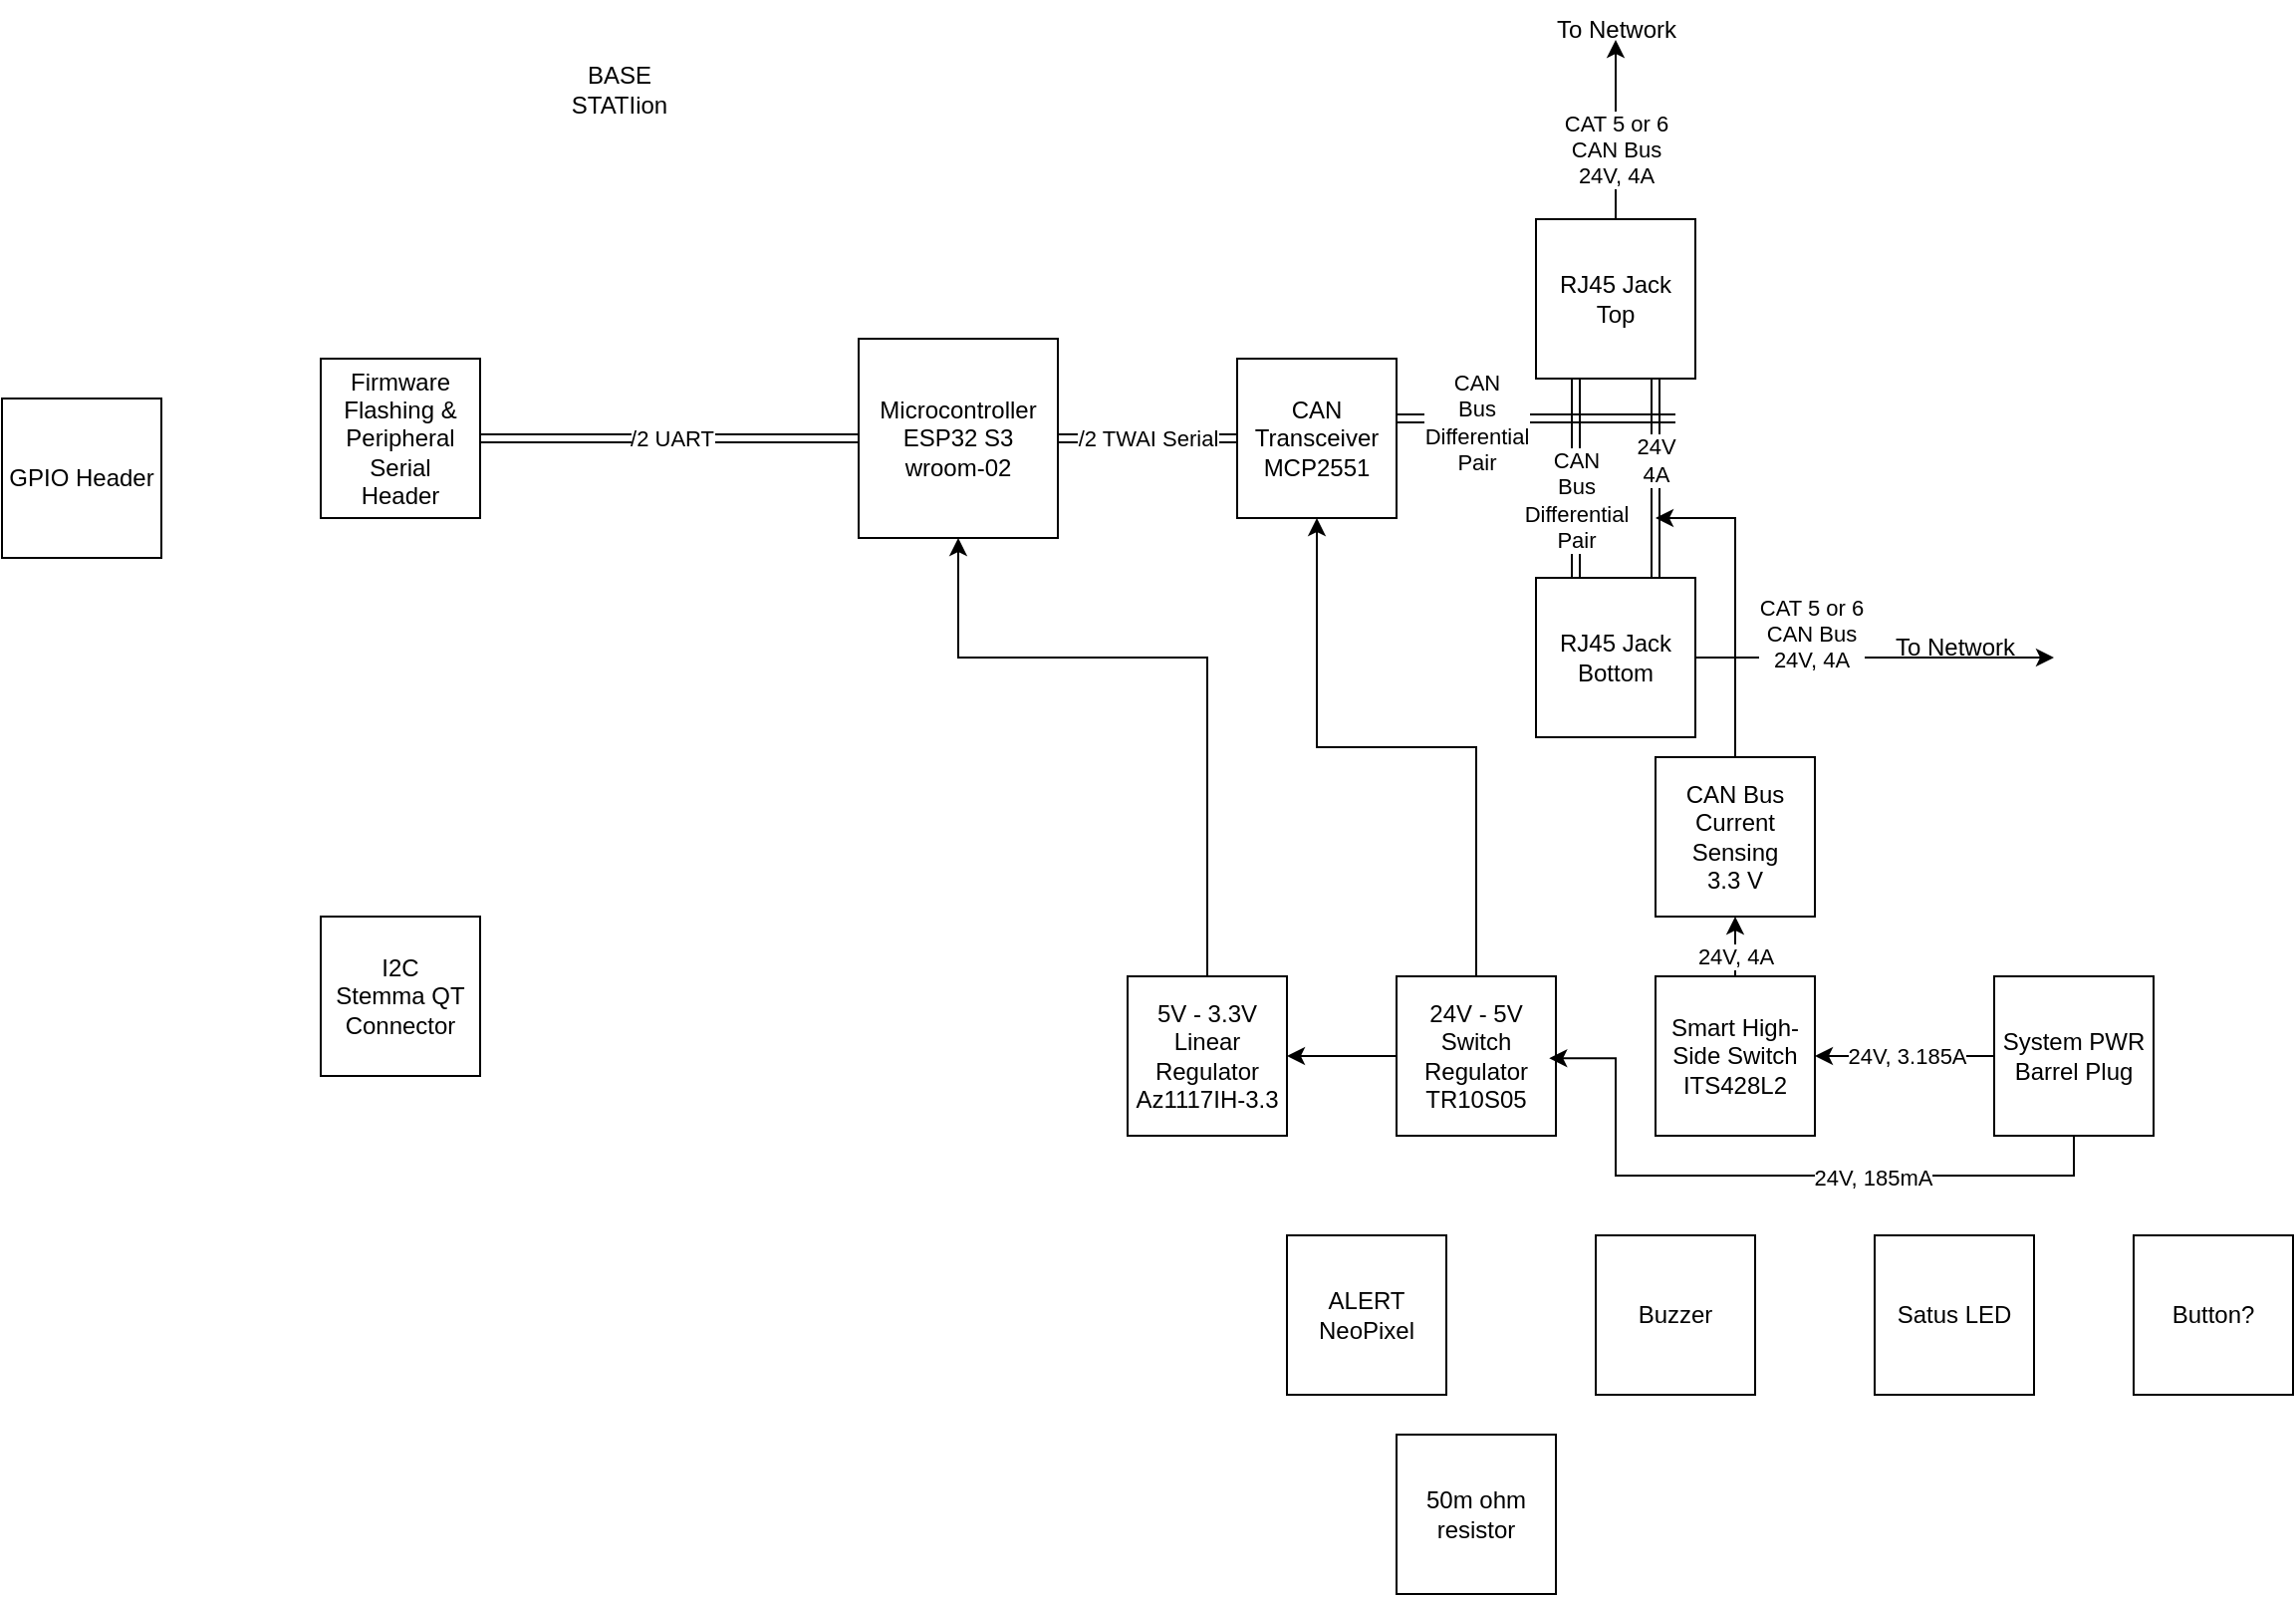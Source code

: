 <mxfile version="24.7.17">
  <diagram name="Page-1" id="OL-ri_v8O1SVaGKDePar">
    <mxGraphModel dx="1380" dy="375" grid="1" gridSize="10" guides="1" tooltips="1" connect="1" arrows="1" fold="1" page="1" pageScale="1" pageWidth="850" pageHeight="1100" math="0" shadow="0">
      <root>
        <mxCell id="0" />
        <mxCell id="1" parent="0" />
        <mxCell id="XrycKpvrp2F0hZC2AMQf-25" style="edgeStyle=orthogonalEdgeStyle;rounded=0;orthogonalLoop=1;jettySize=auto;html=1;shape=link;" parent="1" source="XrycKpvrp2F0hZC2AMQf-17" edge="1">
          <mxGeometry relative="1" as="geometry">
            <mxPoint x="390" y="280" as="targetPoint" />
            <Array as="points">
              <mxPoint x="390" y="280" />
            </Array>
          </mxGeometry>
        </mxCell>
        <mxCell id="XrycKpvrp2F0hZC2AMQf-51" value="CAN&lt;div&gt;Bus&lt;/div&gt;&lt;div&gt;Differential&lt;br&gt;&lt;/div&gt;&lt;div&gt;Pair&lt;/div&gt;" style="edgeLabel;html=1;align=center;verticalAlign=middle;resizable=0;points=[];" parent="XrycKpvrp2F0hZC2AMQf-25" vertex="1" connectable="0">
          <mxGeometry x="-0.29" y="-2" relative="1" as="geometry">
            <mxPoint x="-10" as="offset" />
          </mxGeometry>
        </mxCell>
        <mxCell id="oyfi-5hGYGsT8HOiiuwC-3" style="edgeStyle=orthogonalEdgeStyle;rounded=0;orthogonalLoop=1;jettySize=auto;html=1;exitX=0.25;exitY=1;exitDx=0;exitDy=0;entryX=0.25;entryY=0;entryDx=0;entryDy=0;shape=link;" parent="1" source="oyfi-5hGYGsT8HOiiuwC-1" target="oyfi-5hGYGsT8HOiiuwC-2" edge="1">
          <mxGeometry relative="1" as="geometry" />
        </mxCell>
        <mxCell id="oyfi-5hGYGsT8HOiiuwC-4" value="CAN&lt;div&gt;Bus&lt;/div&gt;&lt;div&gt;Differential&lt;br&gt;&lt;/div&gt;&lt;div&gt;Pair&lt;/div&gt;" style="edgeLabel;html=1;align=center;verticalAlign=middle;resizable=0;points=[];" parent="oyfi-5hGYGsT8HOiiuwC-3" vertex="1" connectable="0">
          <mxGeometry x="-0.15" y="-2" relative="1" as="geometry">
            <mxPoint x="2" y="18" as="offset" />
          </mxGeometry>
        </mxCell>
        <mxCell id="oyfi-5hGYGsT8HOiiuwC-5" style="edgeStyle=orthogonalEdgeStyle;rounded=0;orthogonalLoop=1;jettySize=auto;html=1;exitX=0.75;exitY=1;exitDx=0;exitDy=0;entryX=0.75;entryY=0;entryDx=0;entryDy=0;shape=link;" parent="1" source="oyfi-5hGYGsT8HOiiuwC-1" target="oyfi-5hGYGsT8HOiiuwC-2" edge="1">
          <mxGeometry relative="1" as="geometry" />
        </mxCell>
        <mxCell id="oyfi-5hGYGsT8HOiiuwC-6" value="24V&lt;div&gt;4A&lt;/div&gt;" style="edgeLabel;html=1;align=center;verticalAlign=middle;resizable=0;points=[];" parent="oyfi-5hGYGsT8HOiiuwC-5" vertex="1" connectable="0">
          <mxGeometry x="-0.293" relative="1" as="geometry">
            <mxPoint y="5" as="offset" />
          </mxGeometry>
        </mxCell>
        <mxCell id="XrycKpvrp2F0hZC2AMQf-7" style="edgeStyle=orthogonalEdgeStyle;rounded=0;orthogonalLoop=1;jettySize=auto;html=1;" parent="1" source="oyfi-5hGYGsT8HOiiuwC-1" edge="1">
          <mxGeometry relative="1" as="geometry">
            <mxPoint x="360" y="90" as="targetPoint" />
          </mxGeometry>
        </mxCell>
        <mxCell id="XrycKpvrp2F0hZC2AMQf-9" value="CAT 5 or 6&lt;div&gt;CAN Bus&lt;/div&gt;&lt;div&gt;24V, 4A&lt;/div&gt;" style="edgeLabel;html=1;align=center;verticalAlign=middle;resizable=0;points=[];" parent="XrycKpvrp2F0hZC2AMQf-7" vertex="1" connectable="0">
          <mxGeometry x="-0.097" y="-1" relative="1" as="geometry">
            <mxPoint x="-1" y="6" as="offset" />
          </mxGeometry>
        </mxCell>
        <mxCell id="oyfi-5hGYGsT8HOiiuwC-1" value="RJ45 Jack&lt;div&gt;Top&lt;/div&gt;" style="whiteSpace=wrap;html=1;aspect=fixed;" parent="1" vertex="1">
          <mxGeometry x="320" y="180" width="80" height="80" as="geometry" />
        </mxCell>
        <mxCell id="XrycKpvrp2F0hZC2AMQf-13" style="edgeStyle=orthogonalEdgeStyle;rounded=0;orthogonalLoop=1;jettySize=auto;html=1;" parent="1" source="oyfi-5hGYGsT8HOiiuwC-2" edge="1">
          <mxGeometry relative="1" as="geometry">
            <mxPoint x="580" y="400" as="targetPoint" />
          </mxGeometry>
        </mxCell>
        <mxCell id="oyfi-5hGYGsT8HOiiuwC-2" value="RJ45 Jack&lt;div&gt;Bottom&lt;/div&gt;" style="whiteSpace=wrap;html=1;aspect=fixed;" parent="1" vertex="1">
          <mxGeometry x="320" y="360" width="80" height="80" as="geometry" />
        </mxCell>
        <mxCell id="XrycKpvrp2F0hZC2AMQf-8" value="To Network" style="text;html=1;align=center;verticalAlign=middle;resizable=0;points=[];autosize=1;strokeColor=none;fillColor=none;" parent="1" vertex="1">
          <mxGeometry x="320" y="70" width="80" height="30" as="geometry" />
        </mxCell>
        <mxCell id="XrycKpvrp2F0hZC2AMQf-14" value="To Network" style="text;html=1;align=center;verticalAlign=middle;resizable=0;points=[];autosize=1;strokeColor=none;fillColor=none;" parent="1" vertex="1">
          <mxGeometry x="490" y="380" width="80" height="30" as="geometry" />
        </mxCell>
        <mxCell id="XrycKpvrp2F0hZC2AMQf-15" value="CAT 5 or 6&lt;div&gt;CAN Bus&lt;/div&gt;&lt;div&gt;24V, 4A&lt;/div&gt;" style="edgeLabel;html=1;align=center;verticalAlign=middle;resizable=0;points=[];" parent="1" vertex="1" connectable="0">
          <mxGeometry x="460" y="380.002" as="geometry">
            <mxPoint x="-2" y="8" as="offset" />
          </mxGeometry>
        </mxCell>
        <mxCell id="XrycKpvrp2F0hZC2AMQf-21" style="edgeStyle=orthogonalEdgeStyle;rounded=0;orthogonalLoop=1;jettySize=auto;html=1;entryX=0;entryY=0.5;entryDx=0;entryDy=0;shape=link;" parent="1" source="XrycKpvrp2F0hZC2AMQf-16" target="XrycKpvrp2F0hZC2AMQf-17" edge="1">
          <mxGeometry relative="1" as="geometry" />
        </mxCell>
        <mxCell id="XrycKpvrp2F0hZC2AMQf-22" value="/2 TWAI Serial" style="edgeLabel;html=1;align=center;verticalAlign=middle;resizable=0;points=[];" parent="XrycKpvrp2F0hZC2AMQf-21" vertex="1" connectable="0">
          <mxGeometry x="0.193" relative="1" as="geometry">
            <mxPoint x="-9" as="offset" />
          </mxGeometry>
        </mxCell>
        <mxCell id="XrycKpvrp2F0hZC2AMQf-16" value="&lt;div&gt;Microcontroller&lt;/div&gt;ESP32 S3&lt;div&gt;wroom-02&lt;/div&gt;" style="whiteSpace=wrap;html=1;aspect=fixed;" parent="1" vertex="1">
          <mxGeometry x="-20" y="240" width="100" height="100" as="geometry" />
        </mxCell>
        <mxCell id="XrycKpvrp2F0hZC2AMQf-17" value="CAN Transceiver&lt;div&gt;MCP2551&lt;/div&gt;" style="whiteSpace=wrap;html=1;aspect=fixed;" parent="1" vertex="1">
          <mxGeometry x="170" y="250" width="80" height="80" as="geometry" />
        </mxCell>
        <mxCell id="ekSo-SWd0g9FvmDKu4Mh-13" style="edgeStyle=orthogonalEdgeStyle;rounded=0;orthogonalLoop=1;jettySize=auto;html=1;entryX=1;entryY=0.5;entryDx=0;entryDy=0;" edge="1" parent="1" source="XrycKpvrp2F0hZC2AMQf-26" target="XrycKpvrp2F0hZC2AMQf-32">
          <mxGeometry relative="1" as="geometry" />
        </mxCell>
        <mxCell id="ekSo-SWd0g9FvmDKu4Mh-14" style="edgeStyle=orthogonalEdgeStyle;rounded=0;orthogonalLoop=1;jettySize=auto;html=1;entryX=0.5;entryY=1;entryDx=0;entryDy=0;" edge="1" parent="1" source="XrycKpvrp2F0hZC2AMQf-26" target="XrycKpvrp2F0hZC2AMQf-17">
          <mxGeometry relative="1" as="geometry" />
        </mxCell>
        <mxCell id="XrycKpvrp2F0hZC2AMQf-26" value="24V - 5V&lt;div&gt;Switch Regulator&lt;/div&gt;&lt;div&gt;TR10S05&lt;/div&gt;" style="whiteSpace=wrap;html=1;aspect=fixed;" parent="1" vertex="1">
          <mxGeometry x="250" y="560" width="80" height="80" as="geometry" />
        </mxCell>
        <mxCell id="ekSo-SWd0g9FvmDKu4Mh-12" style="edgeStyle=orthogonalEdgeStyle;rounded=0;orthogonalLoop=1;jettySize=auto;html=1;entryX=0.5;entryY=1;entryDx=0;entryDy=0;" edge="1" parent="1" source="XrycKpvrp2F0hZC2AMQf-32" target="XrycKpvrp2F0hZC2AMQf-16">
          <mxGeometry relative="1" as="geometry">
            <Array as="points">
              <mxPoint x="155" y="400" />
              <mxPoint x="30" y="400" />
            </Array>
          </mxGeometry>
        </mxCell>
        <mxCell id="XrycKpvrp2F0hZC2AMQf-32" value="5V - 3.3V&lt;div&gt;Linear&lt;/div&gt;&lt;div&gt;Regulator&lt;/div&gt;&lt;div&gt;Az1117IH-3.3&lt;br&gt;&lt;/div&gt;" style="whiteSpace=wrap;html=1;aspect=fixed;" parent="1" vertex="1">
          <mxGeometry x="115" y="560" width="80" height="80" as="geometry" />
        </mxCell>
        <mxCell id="XrycKpvrp2F0hZC2AMQf-38" style="edgeStyle=orthogonalEdgeStyle;rounded=0;orthogonalLoop=1;jettySize=auto;html=1;entryX=0;entryY=0.5;entryDx=0;entryDy=0;shape=link;" parent="1" source="XrycKpvrp2F0hZC2AMQf-37" target="XrycKpvrp2F0hZC2AMQf-16" edge="1">
          <mxGeometry relative="1" as="geometry" />
        </mxCell>
        <mxCell id="XrycKpvrp2F0hZC2AMQf-39" value="/2 UART" style="edgeLabel;html=1;align=center;verticalAlign=middle;resizable=0;points=[];" parent="XrycKpvrp2F0hZC2AMQf-38" vertex="1" connectable="0">
          <mxGeometry x="0.006" relative="1" as="geometry">
            <mxPoint as="offset" />
          </mxGeometry>
        </mxCell>
        <mxCell id="XrycKpvrp2F0hZC2AMQf-37" value="&lt;div&gt;Firmware Flashing &amp;amp; Peripheral Serial&lt;/div&gt;&lt;div&gt;Header&lt;/div&gt;" style="whiteSpace=wrap;html=1;aspect=fixed;" parent="1" vertex="1">
          <mxGeometry x="-290" y="250" width="80" height="80" as="geometry" />
        </mxCell>
        <mxCell id="XrycKpvrp2F0hZC2AMQf-40" value="&lt;div&gt;GPIO Header&lt;/div&gt;" style="whiteSpace=wrap;html=1;aspect=fixed;" parent="1" vertex="1">
          <mxGeometry x="-450" y="270" width="80" height="80" as="geometry" />
        </mxCell>
        <mxCell id="XrycKpvrp2F0hZC2AMQf-52" value="&lt;div&gt;I2C&lt;/div&gt;&lt;div&gt;Stemma QT&lt;/div&gt;&lt;div&gt;Connector&lt;/div&gt;" style="whiteSpace=wrap;html=1;aspect=fixed;" parent="1" vertex="1">
          <mxGeometry x="-290" y="530" width="80" height="80" as="geometry" />
        </mxCell>
        <mxCell id="x0cvvJsSu27vA0oa_3h0-1" value="BASE STATIion" style="text;html=1;align=center;verticalAlign=middle;whiteSpace=wrap;rounded=0;" parent="1" vertex="1">
          <mxGeometry x="-170" y="100" width="60" height="30" as="geometry" />
        </mxCell>
        <mxCell id="HpbLE3dxOEh4a_S6CJni-1" value="ALERT&lt;div&gt;NeoPixel&lt;/div&gt;" style="whiteSpace=wrap;html=1;aspect=fixed;" parent="1" vertex="1">
          <mxGeometry x="195" y="690" width="80" height="80" as="geometry" />
        </mxCell>
        <mxCell id="HpbLE3dxOEh4a_S6CJni-2" value="Buzzer" style="whiteSpace=wrap;html=1;aspect=fixed;" parent="1" vertex="1">
          <mxGeometry x="350" y="690" width="80" height="80" as="geometry" />
        </mxCell>
        <mxCell id="HpbLE3dxOEh4a_S6CJni-3" value="Satus LED" style="whiteSpace=wrap;html=1;aspect=fixed;" parent="1" vertex="1">
          <mxGeometry x="490" y="690" width="80" height="80" as="geometry" />
        </mxCell>
        <mxCell id="ekSo-SWd0g9FvmDKu4Mh-1" style="edgeStyle=orthogonalEdgeStyle;rounded=0;orthogonalLoop=1;jettySize=auto;html=1;entryX=1;entryY=0.5;entryDx=0;entryDy=0;" edge="1" parent="1" source="HpbLE3dxOEh4a_S6CJni-8" target="fV9_LtwaisOyKF20sLS7-4">
          <mxGeometry relative="1" as="geometry" />
        </mxCell>
        <mxCell id="ekSo-SWd0g9FvmDKu4Mh-2" value="24V, 3.185A" style="edgeLabel;html=1;align=center;verticalAlign=middle;resizable=0;points=[];" vertex="1" connectable="0" parent="ekSo-SWd0g9FvmDKu4Mh-1">
          <mxGeometry x="0.203" relative="1" as="geometry">
            <mxPoint x="10" as="offset" />
          </mxGeometry>
        </mxCell>
        <mxCell id="HpbLE3dxOEh4a_S6CJni-8" value="System PWR Barrel Plug" style="whiteSpace=wrap;html=1;aspect=fixed;" parent="1" vertex="1">
          <mxGeometry x="550" y="560" width="80" height="80" as="geometry" />
        </mxCell>
        <mxCell id="ekSo-SWd0g9FvmDKu4Mh-5" style="edgeStyle=orthogonalEdgeStyle;rounded=0;orthogonalLoop=1;jettySize=auto;html=1;" edge="1" parent="1" source="HpbLE3dxOEh4a_S6CJni-10">
          <mxGeometry relative="1" as="geometry">
            <mxPoint x="380" y="330" as="targetPoint" />
            <Array as="points">
              <mxPoint x="420" y="330" />
            </Array>
          </mxGeometry>
        </mxCell>
        <mxCell id="HpbLE3dxOEh4a_S6CJni-10" value="CAN Bus Current Sensing&lt;div&gt;3.3 V&lt;/div&gt;" style="whiteSpace=wrap;html=1;aspect=fixed;" parent="1" vertex="1">
          <mxGeometry x="380" y="450" width="80" height="80" as="geometry" />
        </mxCell>
        <mxCell id="HpbLE3dxOEh4a_S6CJni-11" value="Button?" style="whiteSpace=wrap;html=1;aspect=fixed;" parent="1" vertex="1">
          <mxGeometry x="620" y="690" width="80" height="80" as="geometry" />
        </mxCell>
        <mxCell id="fV9_LtwaisOyKF20sLS7-2" value="50m ohm resistor" style="whiteSpace=wrap;html=1;aspect=fixed;" parent="1" vertex="1">
          <mxGeometry x="250" y="790" width="80" height="80" as="geometry" />
        </mxCell>
        <mxCell id="ekSo-SWd0g9FvmDKu4Mh-3" style="edgeStyle=orthogonalEdgeStyle;rounded=0;orthogonalLoop=1;jettySize=auto;html=1;entryX=0.5;entryY=1;entryDx=0;entryDy=0;" edge="1" parent="1" source="fV9_LtwaisOyKF20sLS7-4" target="HpbLE3dxOEh4a_S6CJni-10">
          <mxGeometry relative="1" as="geometry" />
        </mxCell>
        <mxCell id="ekSo-SWd0g9FvmDKu4Mh-4" value="24V, 4A" style="edgeLabel;html=1;align=center;verticalAlign=middle;resizable=0;points=[];" vertex="1" connectable="0" parent="ekSo-SWd0g9FvmDKu4Mh-3">
          <mxGeometry x="0.636" y="1" relative="1" as="geometry">
            <mxPoint x="1" y="11" as="offset" />
          </mxGeometry>
        </mxCell>
        <mxCell id="fV9_LtwaisOyKF20sLS7-4" value="Smart High-Side Switch&lt;div&gt;ITS428L2&lt;/div&gt;" style="whiteSpace=wrap;html=1;aspect=fixed;" parent="1" vertex="1">
          <mxGeometry x="380" y="560" width="80" height="80" as="geometry" />
        </mxCell>
        <mxCell id="ekSo-SWd0g9FvmDKu4Mh-9" style="edgeStyle=orthogonalEdgeStyle;rounded=0;orthogonalLoop=1;jettySize=auto;html=1;entryX=0.958;entryY=0.514;entryDx=0;entryDy=0;entryPerimeter=0;" edge="1" parent="1" source="HpbLE3dxOEh4a_S6CJni-8" target="XrycKpvrp2F0hZC2AMQf-26">
          <mxGeometry relative="1" as="geometry">
            <Array as="points">
              <mxPoint x="590" y="660" />
              <mxPoint x="360" y="660" />
              <mxPoint x="360" y="601" />
            </Array>
          </mxGeometry>
        </mxCell>
        <mxCell id="ekSo-SWd0g9FvmDKu4Mh-10" value="24V, 185mA" style="edgeLabel;html=1;align=center;verticalAlign=middle;resizable=0;points=[];" vertex="1" connectable="0" parent="ekSo-SWd0g9FvmDKu4Mh-9">
          <mxGeometry x="-0.292" y="1" relative="1" as="geometry">
            <mxPoint as="offset" />
          </mxGeometry>
        </mxCell>
      </root>
    </mxGraphModel>
  </diagram>
</mxfile>
